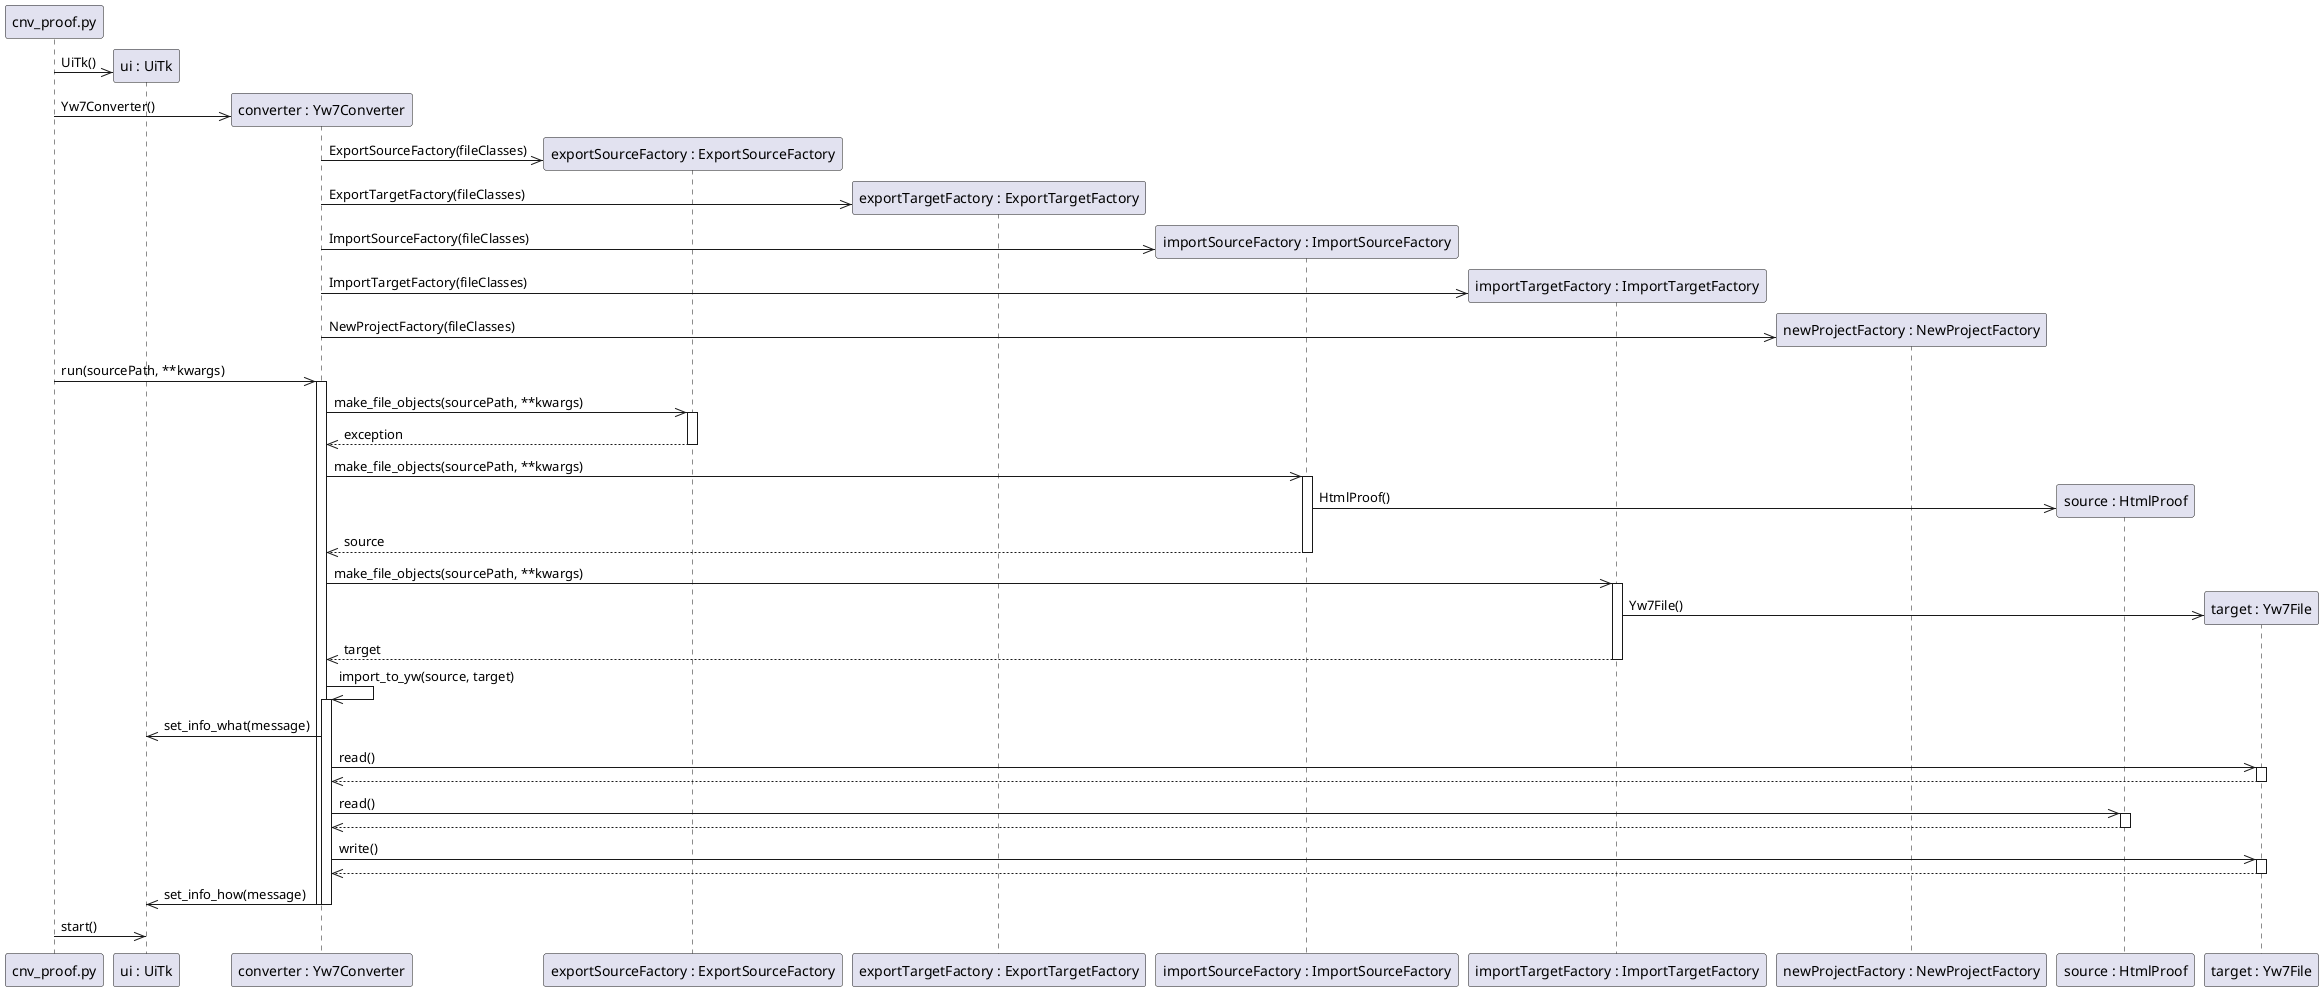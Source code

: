 @startuml
create cnv_proof.py as script

create "ui : UiTk"
script ->> "ui : UiTk" : UiTk()

create "converter : Yw7Converter" as converter 
script ->> converter : Yw7Converter()

create "exportSourceFactory : ExportSourceFactory" as exportSourceFactory
converter ->> exportSourceFactory : ExportSourceFactory(fileClasses)

create "exportTargetFactory : ExportTargetFactory" as exportTargetFactory 
converter ->> exportTargetFactory : ExportTargetFactory(fileClasses)

create "importSourceFactory : ImportSourceFactory" as importSourceFactory 
converter ->> importSourceFactory : ImportSourceFactory(fileClasses)

create "importTargetFactory : ImportTargetFactory" as importTargetFactory 
converter ->> importTargetFactory : ImportTargetFactory(fileClasses)

create "newProjectFactory : NewProjectFactory" as newProjectFactory 
converter ->> newProjectFactory : NewProjectFactory(fileClasses)

script ->> converter : run(sourcePath, **kwargs)

activate converter
converter ->> exportSourceFactory : make_file_objects(sourcePath, **kwargs)

activate exportSourceFactory
exportSourceFactory -->> converter : exception
deactivate exportSourceFactory

converter ->> importSourceFactory : make_file_objects(sourcePath, **kwargs)

activate importSourceFactory
create "source : HtmlProof" as source
importSourceFactory ->> source : HtmlProof()
importSourceFactory -->> converter : source
deactivate importSourceFactory

converter ->> importTargetFactory : make_file_objects(sourcePath, **kwargs)

activate importTargetFactory
create "target : Yw7File" as target
importTargetFactory ->> target : Yw7File()
importTargetFactory -->> converter : target
deactivate importTargetFactory

converter ->> converter : import_to_yw(source, target)
activate converter
converter ->> "ui : UiTk" : set_info_what(message)

converter ->> target : read()
activate target
target -->> converter
deactivate target

converter ->> source : read()
activate source
source -->> converter
deactivate source

converter ->> target : write()
activate target
target -->> converter
deactivate target

converter ->> "ui : UiTk" : set_info_how(message)
deactivate converter
deactivate converter

script ->> "ui : UiTk" : start()
@enduml